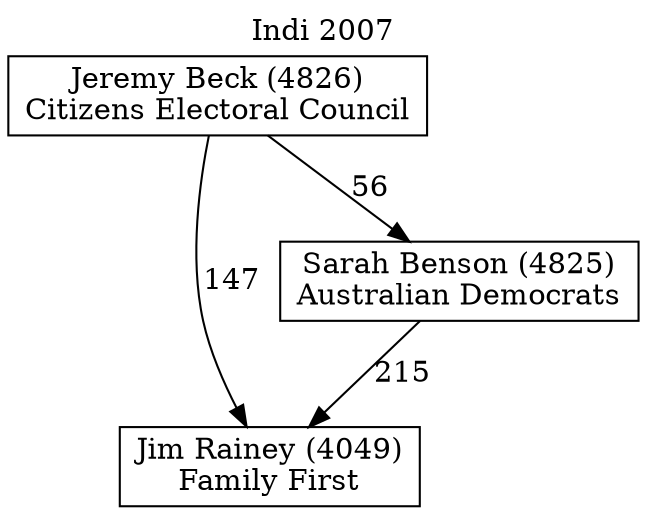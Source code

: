 // House preference flow
digraph "Jim Rainey (4049)_Indi_2007" {
	graph [label="Indi 2007" labelloc=t mclimit=10]
	node [shape=box]
	"Jim Rainey (4049)" [label="Jim Rainey (4049)
Family First"]
	"Sarah Benson (4825)" [label="Sarah Benson (4825)
Australian Democrats"]
	"Jeremy Beck (4826)" [label="Jeremy Beck (4826)
Citizens Electoral Council"]
	"Sarah Benson (4825)" -> "Jim Rainey (4049)" [label=215]
	"Jeremy Beck (4826)" -> "Sarah Benson (4825)" [label=56]
	"Jeremy Beck (4826)" -> "Jim Rainey (4049)" [label=147]
}
